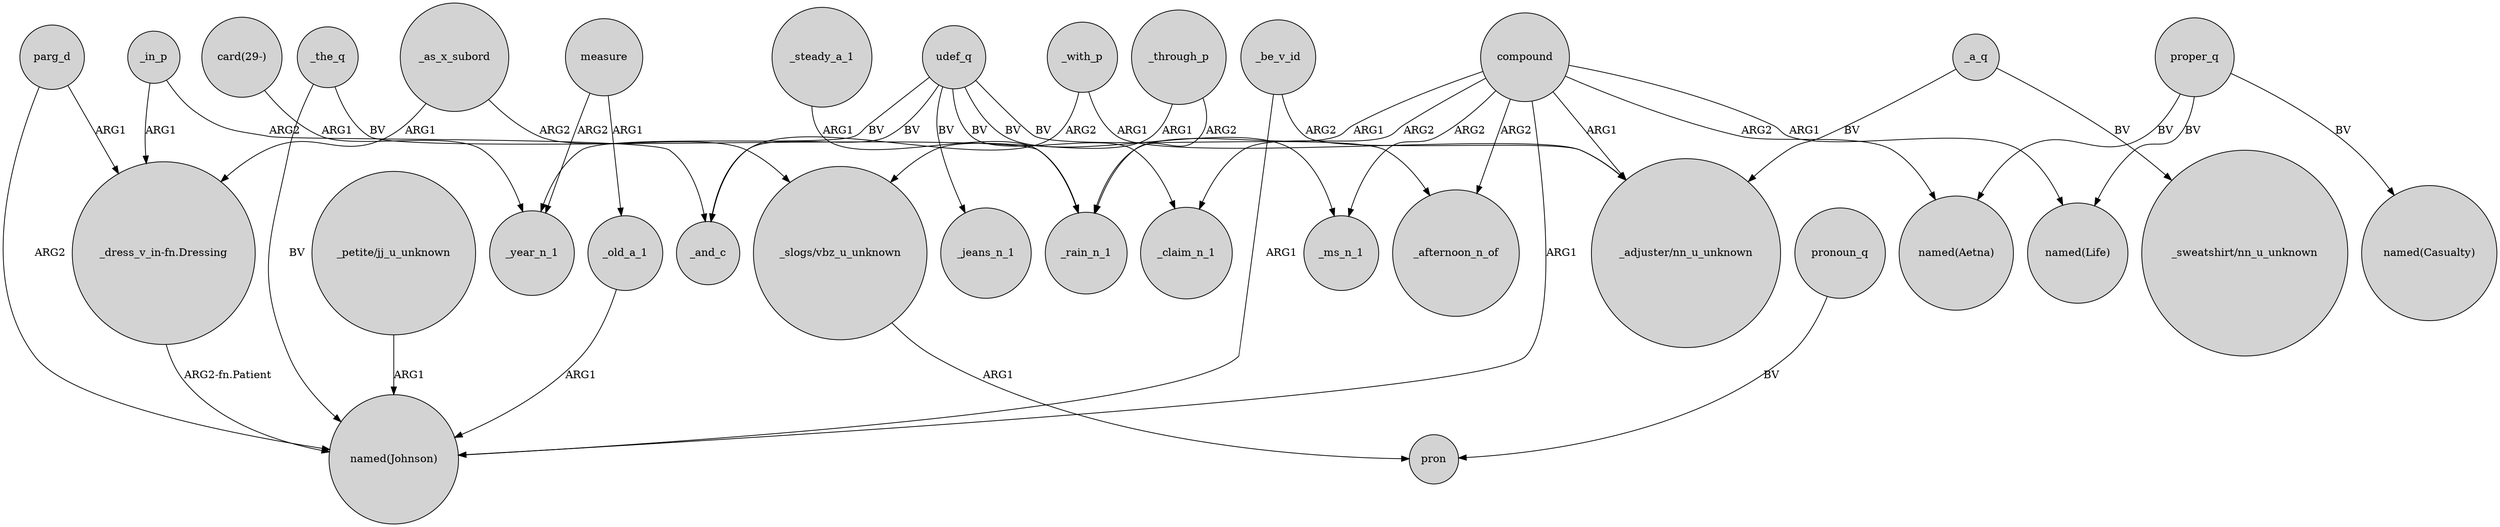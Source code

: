 digraph {
	node [shape=circle style=filled]
	_with_p -> _and_c [label=ARG2]
	_the_q -> _rain_n_1 [label=BV]
	udef_q -> _afternoon_n_of [label=BV]
	udef_q -> _claim_n_1 [label=BV]
	"card(29-)" -> _year_n_1 [label=ARG1]
	measure -> _year_n_1 [label=ARG2]
	compound -> "named(Johnson)" [label=ARG1]
	_the_q -> "named(Johnson)" [label=BV]
	_a_q -> "_sweatshirt/nn_u_unknown" [label=BV]
	compound -> _claim_n_1 [label=ARG2]
	udef_q -> _jeans_n_1 [label=BV]
	"_dress_v_in-fn.Dressing" -> "named(Johnson)" [label="ARG2-fn.Patient"]
	parg_d -> "_dress_v_in-fn.Dressing" [label=ARG1]
	compound -> _ms_n_1 [label=ARG2]
	compound -> "_adjuster/nn_u_unknown" [label=ARG1]
	_steady_a_1 -> _rain_n_1 [label=ARG1]
	measure -> _old_a_1 [label=ARG1]
	parg_d -> "named(Johnson)" [label=ARG2]
	_be_v_id -> "_adjuster/nn_u_unknown" [label=ARG2]
	_as_x_subord -> "_dress_v_in-fn.Dressing" [label=ARG1]
	pronoun_q -> pron [label=BV]
	compound -> _afternoon_n_of [label=ARG2]
	udef_q -> _ms_n_1 [label=BV]
	_in_p -> "_dress_v_in-fn.Dressing" [label=ARG1]
	_through_p -> "_slogs/vbz_u_unknown" [label=ARG1]
	"_petite/jj_u_unknown" -> "named(Johnson)" [label=ARG1]
	_old_a_1 -> "named(Johnson)" [label=ARG1]
	_be_v_id -> "named(Johnson)" [label=ARG1]
	_as_x_subord -> "_slogs/vbz_u_unknown" [label=ARG2]
	proper_q -> "named(Life)" [label=BV]
	udef_q -> _year_n_1 [label=BV]
	_through_p -> _rain_n_1 [label=ARG2]
	proper_q -> "named(Casualty)" [label=BV]
	_with_p -> "_adjuster/nn_u_unknown" [label=ARG1]
	compound -> "named(Life)" [label=ARG1]
	udef_q -> _and_c [label=BV]
	"_slogs/vbz_u_unknown" -> pron [label=ARG1]
	_in_p -> _and_c [label=ARG2]
	_a_q -> "_adjuster/nn_u_unknown" [label=BV]
	proper_q -> "named(Aetna)" [label=BV]
	compound -> "named(Aetna)" [label=ARG2]
	compound -> _rain_n_1 [label=ARG1]
}
